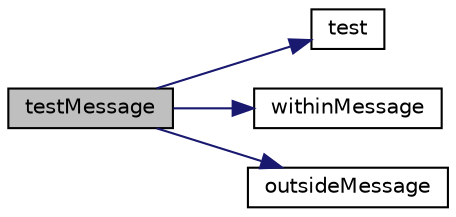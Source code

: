 digraph "testMessage"
{
  edge [fontname="Helvetica",fontsize="10",labelfontname="Helvetica",labelfontsize="10"];
  node [fontname="Helvetica",fontsize="10",shape=record];
  rankdir="LR";
  Node1 [label="testMessage",height=0.2,width=0.4,color="black", fillcolor="grey75", style="filled" fontcolor="black"];
  Node1 -> Node2 [color="midnightblue",fontsize="10",style="solid",fontname="Helvetica"];
  Node2 [label="test",height=0.2,width=0.4,color="black", fillcolor="white", style="filled",URL="$class_within_margin_expectation.html#ae44e91fd7374c9eba4aa26c28454e4c8"];
  Node1 -> Node3 [color="midnightblue",fontsize="10",style="solid",fontname="Helvetica"];
  Node3 [label="withinMessage",height=0.2,width=0.4,color="black", fillcolor="white", style="filled",URL="$class_within_margin_expectation.html#a7706966c43e71fa9ff3841c2a9a2f12d"];
  Node1 -> Node4 [color="midnightblue",fontsize="10",style="solid",fontname="Helvetica"];
  Node4 [label="outsideMessage",height=0.2,width=0.4,color="black", fillcolor="white", style="filled",URL="$class_within_margin_expectation.html#a98ab9c0d391d2fb1feeb522d97eefdf5"];
}
